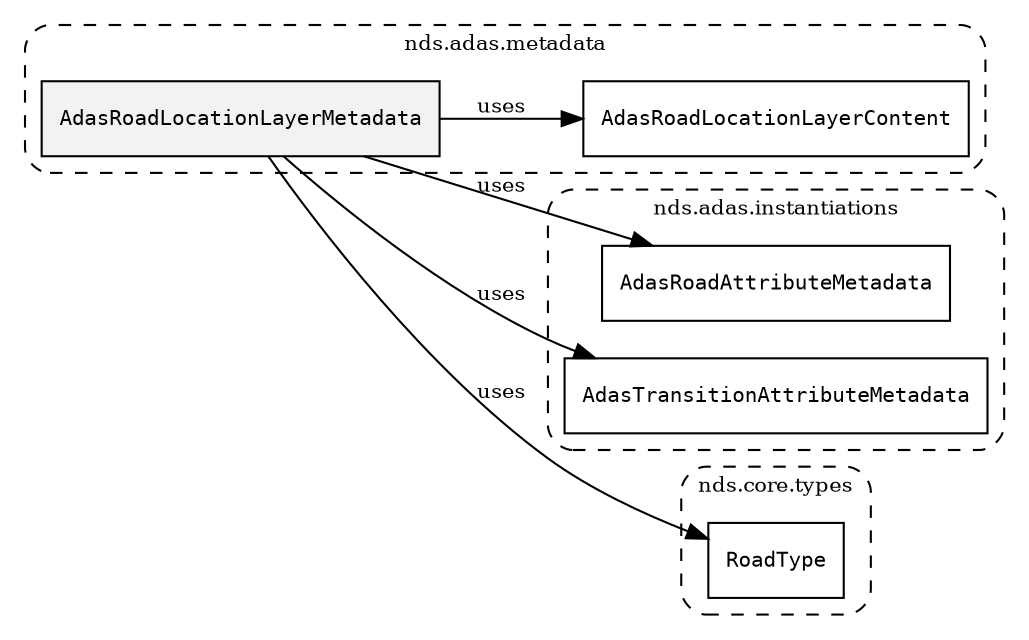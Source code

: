 /**
 * This dot file creates symbol collaboration diagram for AdasRoadLocationLayerMetadata.
 */
digraph ZSERIO
{
    node [shape=box, fontsize=10];
    rankdir="LR";
    fontsize=10;
    tooltip="AdasRoadLocationLayerMetadata collaboration diagram";

    subgraph "cluster_nds.adas.metadata"
    {
        style="dashed, rounded";
        label="nds.adas.metadata";
        tooltip="Package nds.adas.metadata";
        href="../../../content/packages/nds.adas.metadata.html#Package-nds-adas-metadata";
        target="_parent";

        "AdasRoadLocationLayerMetadata" [style="filled", fillcolor="#0000000D", target="_parent", label=<<font face="monospace"><table align="center" border="0" cellspacing="0" cellpadding="0"><tr><td href="../../../content/packages/nds.adas.metadata.html#Structure-AdasRoadLocationLayerMetadata" title="Structure defined in nds.adas.metadata">AdasRoadLocationLayerMetadata</td></tr></table></font>>];
        "AdasRoadLocationLayerContent" [target="_parent", label=<<font face="monospace"><table align="center" border="0" cellspacing="0" cellpadding="0"><tr><td href="../../../content/packages/nds.adas.metadata.html#Bitmask-AdasRoadLocationLayerContent" title="Bitmask defined in nds.adas.metadata">AdasRoadLocationLayerContent</td></tr></table></font>>];
    }

    subgraph "cluster_nds.adas.instantiations"
    {
        style="dashed, rounded";
        label="nds.adas.instantiations";
        tooltip="Package nds.adas.instantiations";
        href="../../../content/packages/nds.adas.instantiations.html#Package-nds-adas-instantiations";
        target="_parent";

        "AdasRoadAttributeMetadata" [target="_parent", label=<<font face="monospace"><table align="center" border="0" cellspacing="0" cellpadding="0"><tr><td href="../../../content/packages/nds.adas.instantiations.html#InstantiateType-AdasRoadAttributeMetadata" title="InstantiateType defined in nds.adas.instantiations">AdasRoadAttributeMetadata</td></tr></table></font>>];
        "AdasTransitionAttributeMetadata" [target="_parent", label=<<font face="monospace"><table align="center" border="0" cellspacing="0" cellpadding="0"><tr><td href="../../../content/packages/nds.adas.instantiations.html#InstantiateType-AdasTransitionAttributeMetadata" title="InstantiateType defined in nds.adas.instantiations">AdasTransitionAttributeMetadata</td></tr></table></font>>];
    }

    subgraph "cluster_nds.core.types"
    {
        style="dashed, rounded";
        label="nds.core.types";
        tooltip="Package nds.core.types";
        href="../../../content/packages/nds.core.types.html#Package-nds-core-types";
        target="_parent";

        "RoadType" [target="_parent", label=<<font face="monospace"><table align="center" border="0" cellspacing="0" cellpadding="0"><tr><td href="../../../content/packages/nds.core.types.html#Structure-RoadType" title="Structure defined in nds.core.types">RoadType</td></tr></table></font>>];
    }

    "AdasRoadLocationLayerMetadata" -> "AdasRoadLocationLayerContent" [label="uses", fontsize=10];
    "AdasRoadLocationLayerMetadata" -> "AdasRoadAttributeMetadata" [label="uses", fontsize=10];
    "AdasRoadLocationLayerMetadata" -> "AdasTransitionAttributeMetadata" [label="uses", fontsize=10];
    "AdasRoadLocationLayerMetadata" -> "RoadType" [label="uses", fontsize=10];
}
